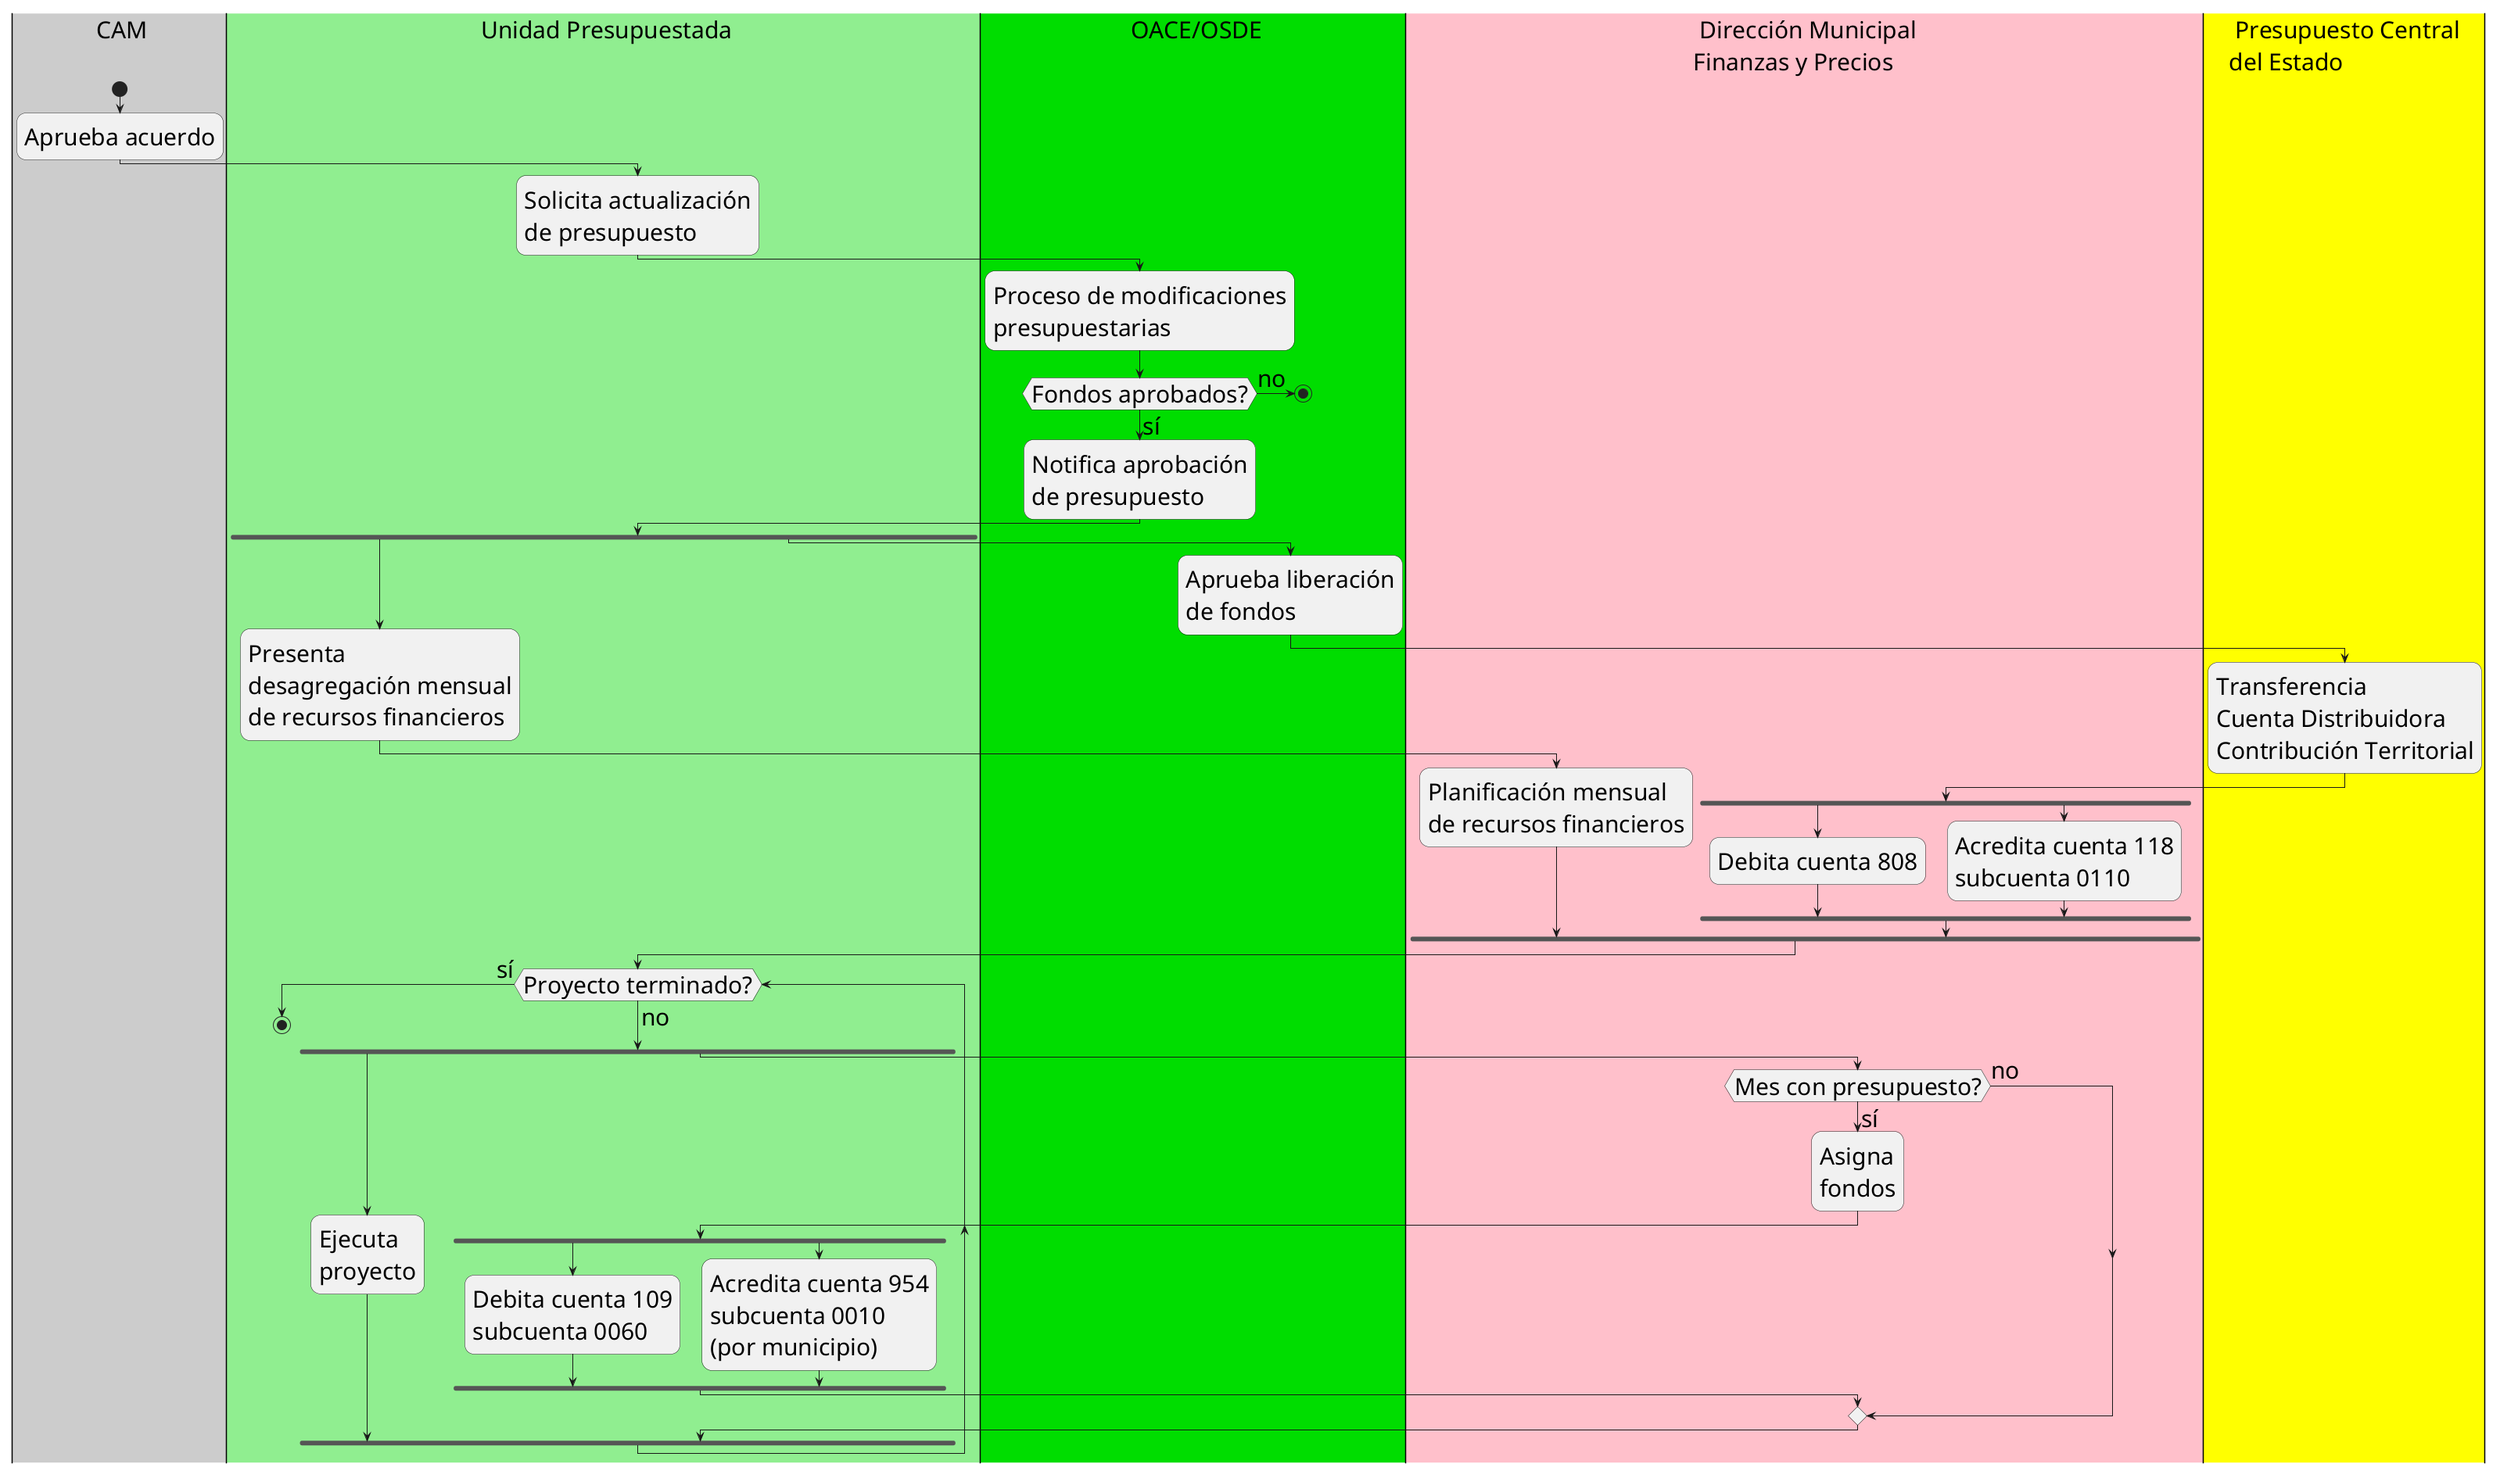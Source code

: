 @startuml
<style>
activityDiagram {
  FontSize 30
}
</style>

|#CCCCCC|cam| CAM
|#lightgreen|up| Unidad Presupuestada
|#00DD00|osde| OACE/OSDE
|#pink|mfp| Dirección Municipal\nFinanzas y Precios
|#yellow|bank| Presupuesto Central\ndel Estado

|cam|
start
:Aprueba acuerdo;

|up|
:Solicita actualización\nde presupuesto;
|osde|
:Proceso de modificaciones\npresupuestarias;
if (Fondos aprobados?) then (sí)
  :Notifica aprobación\nde presupuesto;
else (no)
  stop
endif

|up|
fork
  :Presenta\ndesagregación mensual\nde recursos financieros;
  |mfp|
  :Planificación mensual\nde recursos financieros;
fork again
  |osde|
  :Aprueba liberación\nde fondos;
  |bank|
  :Transferencia\nCuenta Distribuidora\nContribución Territorial;
  |mfp|
  fork
    :Debita cuenta 808;
  fork again
    :Acredita cuenta 118\nsubcuenta 0110;
  endfork
endfork
|up|
while (Proyecto terminado?) is (no)
  fork
    |up|
    :Ejecuta\nproyecto;
  fork again
    |mfp|
    if (Mes con presupuesto?) then (sí)
       :Asigna\nfondos;
       |up|
      fork
        :Debita cuenta 109\nsubcuenta 0060;
      fork again
        :Acredita cuenta 954\nsubcuenta 0010\n(por municipio);
      endfork
    else (no)
    endif
  endfork
endwhile (sí)
stop
@enduml
